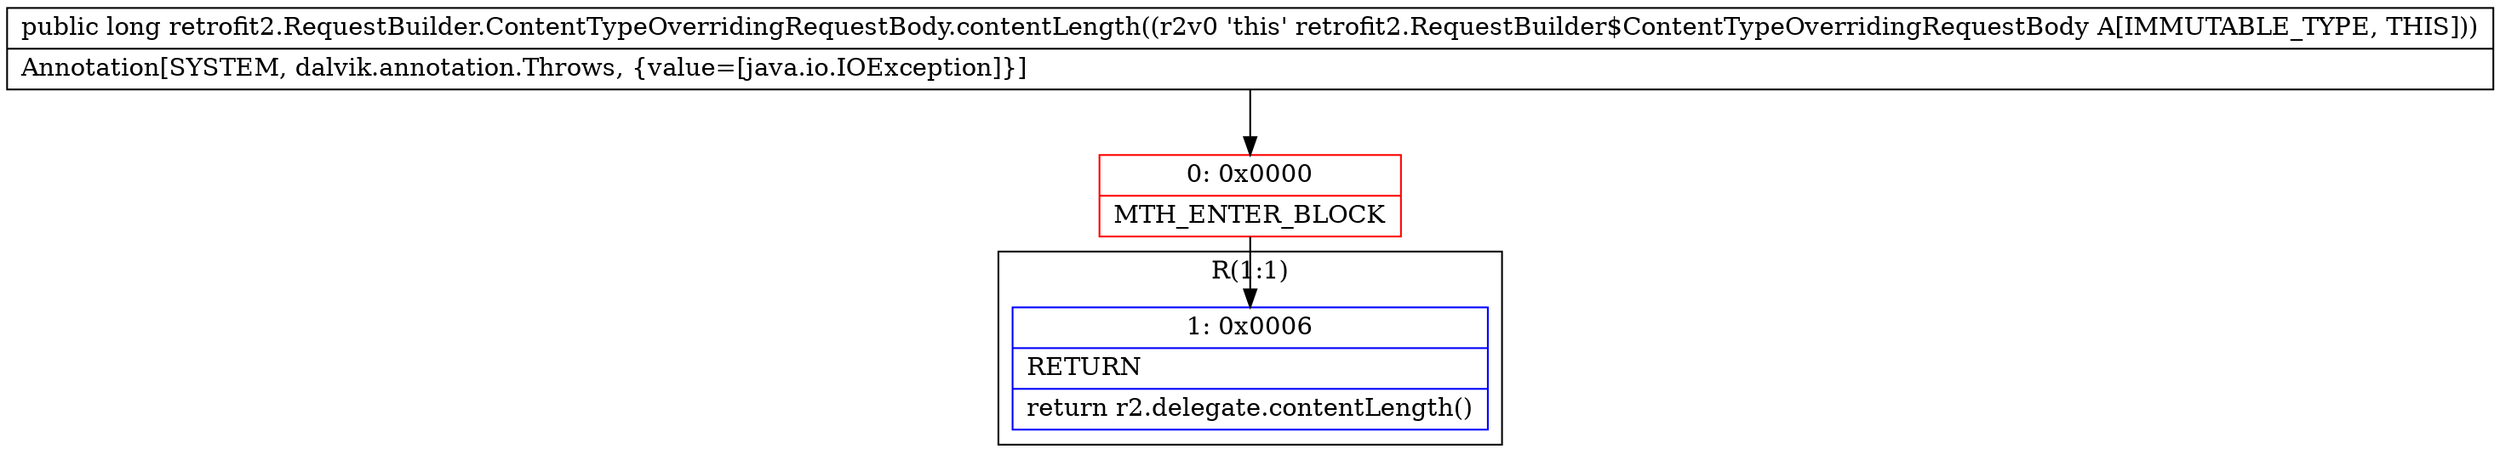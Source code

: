 digraph "CFG forretrofit2.RequestBuilder.ContentTypeOverridingRequestBody.contentLength()J" {
subgraph cluster_Region_1862371607 {
label = "R(1:1)";
node [shape=record,color=blue];
Node_1 [shape=record,label="{1\:\ 0x0006|RETURN\l|return r2.delegate.contentLength()\l}"];
}
Node_0 [shape=record,color=red,label="{0\:\ 0x0000|MTH_ENTER_BLOCK\l}"];
MethodNode[shape=record,label="{public long retrofit2.RequestBuilder.ContentTypeOverridingRequestBody.contentLength((r2v0 'this' retrofit2.RequestBuilder$ContentTypeOverridingRequestBody A[IMMUTABLE_TYPE, THIS]))  | Annotation[SYSTEM, dalvik.annotation.Throws, \{value=[java.io.IOException]\}]\l}"];
MethodNode -> Node_0;
Node_0 -> Node_1;
}

